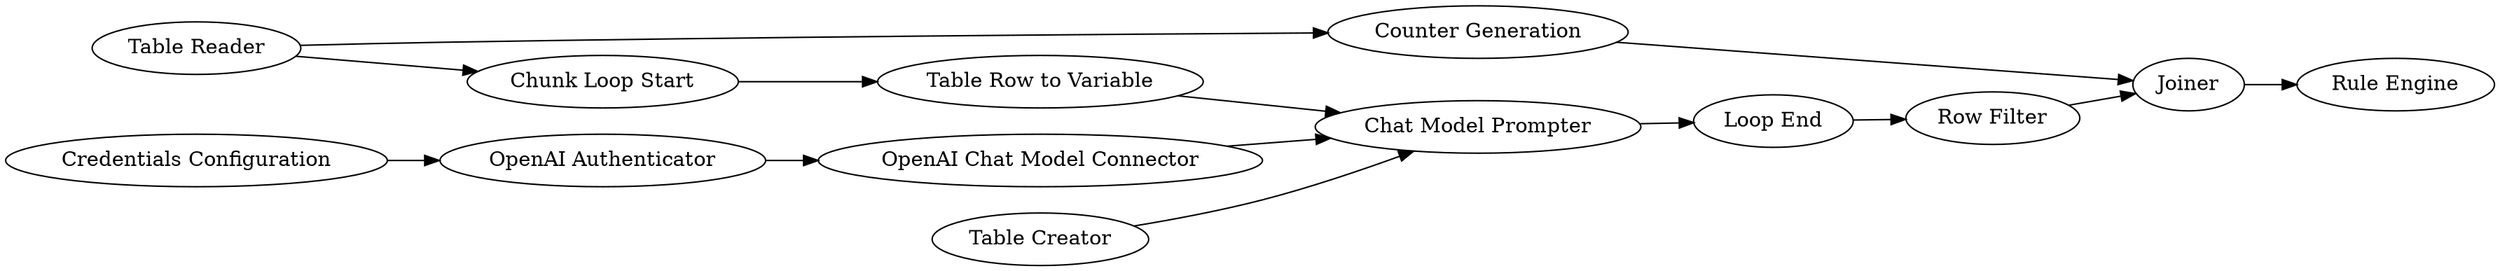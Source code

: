 digraph {
	"170382531144476810_94" [label="Row Filter"]
	"170382531144476810_84" [label="OpenAI Chat Model Connector"]
	"170382531144476810_98" [label="Table Reader"]
	"170382531144476810_95" [label=Joiner]
	"170382531144476810_85" [label="Chat Model Prompter"]
	"170382531144476810_91" [label="Loop End"]
	"170382531144476810_90" [label="Chunk Loop Start"]
	"170382531144476810_89" [label="Table Row to Variable"]
	"170382531144476810_96" [label="Rule Engine"]
	"170382531144476810_86" [label="Table Creator"]
	"170382531144476810_1" [label="OpenAI Authenticator"]
	"170382531144476810_2" [label="Credentials Configuration"]
	"170382531144476810_93" [label="Counter Generation"]
	"170382531144476810_89" -> "170382531144476810_85"
	"170382531144476810_98" -> "170382531144476810_93"
	"170382531144476810_85" -> "170382531144476810_91"
	"170382531144476810_84" -> "170382531144476810_85"
	"170382531144476810_1" -> "170382531144476810_84"
	"170382531144476810_91" -> "170382531144476810_94"
	"170382531144476810_90" -> "170382531144476810_89"
	"170382531144476810_86" -> "170382531144476810_85"
	"170382531144476810_2" -> "170382531144476810_1"
	"170382531144476810_98" -> "170382531144476810_90"
	"170382531144476810_94" -> "170382531144476810_95"
	"170382531144476810_95" -> "170382531144476810_96"
	"170382531144476810_93" -> "170382531144476810_95"
	rankdir=LR
}

